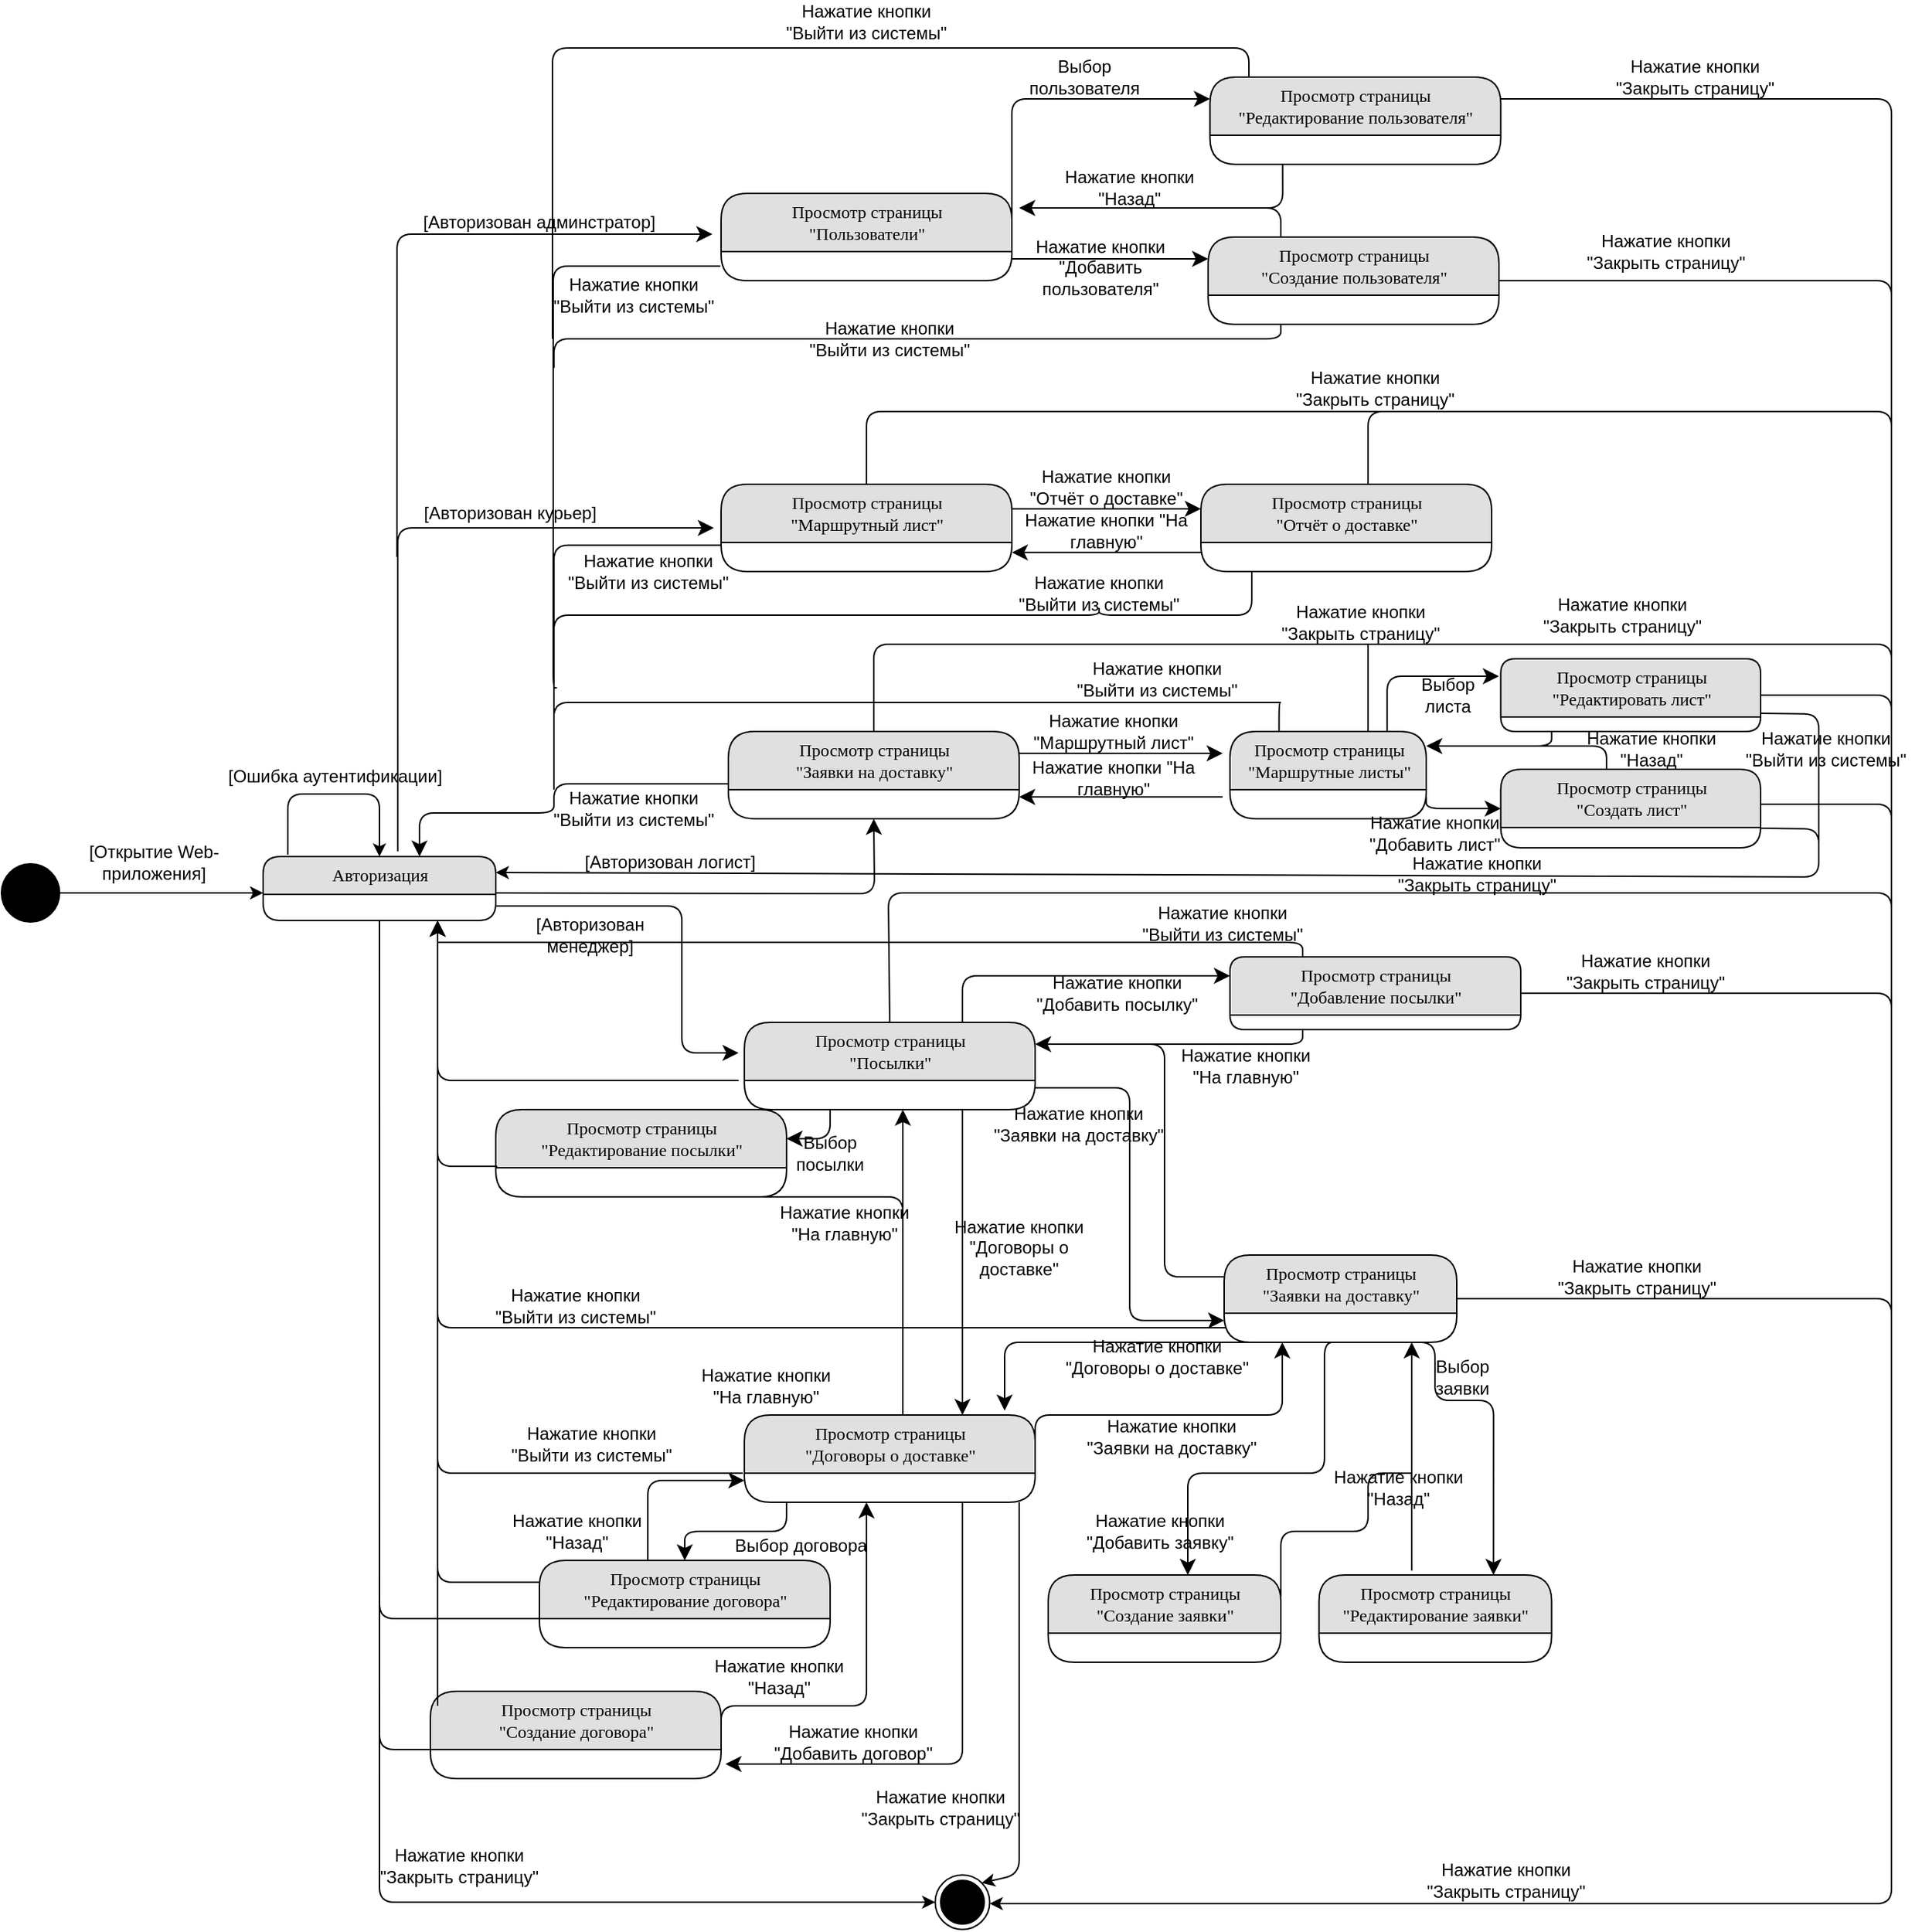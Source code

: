 <mxfile version="13.7.3" type="device" pages="2"><diagram name="Page-1" id="b520641d-4fe3-3701-9064-5fc419738815"><mxGraphModel dx="1806" dy="1258" grid="1" gridSize="10" guides="1" tooltips="1" connect="1" arrows="1" fold="1" page="1" pageScale="1" pageWidth="1100" pageHeight="850" background="#ffffff" math="0" shadow="0"><root><mxCell id="0"/><mxCell id="1" parent="0"/><mxCell id="21ea969265ad0168-35" style="edgeStyle=orthogonalEdgeStyle;html=1;labelBackgroundColor=none;startFill=0;startSize=8;endFill=1;endSize=8;fontFamily=Verdana;fontSize=12;entryX=-0.015;entryY=0.028;entryDx=0;entryDy=0;entryPerimeter=0;" parent="1" source="21ea969265ad0168-14" edge="1"><mxGeometry relative="1" as="geometry"><Array as="points"><mxPoint x="448" y="340"/><mxPoint x="448" y="441"/></Array><mxPoint x="487" y="441.008" as="targetPoint"/></mxGeometry></mxCell><mxCell id="21ea969265ad0168-42" style="edgeStyle=orthogonalEdgeStyle;html=1;exitX=1;exitY=0.5;labelBackgroundColor=none;startFill=0;startSize=8;endFill=1;endSize=8;fontFamily=Verdana;fontSize=12;" parent="1" edge="1"><mxGeometry relative="1" as="geometry"><Array as="points"/><mxPoint x="320" y="331" as="sourcePoint"/><mxPoint x="580" y="280" as="targetPoint"/></mxGeometry></mxCell><mxCell id="Hm5tjsVuNGP-pdN4OJFr-2" style="edgeStyle=orthogonalEdgeStyle;rounded=0;orthogonalLoop=1;jettySize=auto;html=1;entryX=0;entryY=0.5;entryDx=0;entryDy=0;" parent="1" source="Hm5tjsVuNGP-pdN4OJFr-1" edge="1"><mxGeometry relative="1" as="geometry"><mxPoint x="160" y="331" as="targetPoint"/></mxGeometry></mxCell><mxCell id="Hm5tjsVuNGP-pdN4OJFr-1" value="" style="ellipse;whiteSpace=wrap;html=1;aspect=fixed;fillColor=#000000;" parent="1" vertex="1"><mxGeometry x="-20" y="311" width="40" height="40" as="geometry"/></mxCell><mxCell id="Hm5tjsVuNGP-pdN4OJFr-3" value="[Открытие Web-приложения]" style="text;html=1;strokeColor=none;fillColor=none;align=center;verticalAlign=middle;whiteSpace=wrap;rounded=0;" parent="1" vertex="1"><mxGeometry x="20" y="300" width="130" height="20" as="geometry"/></mxCell><mxCell id="Hm5tjsVuNGP-pdN4OJFr-5" value="" style="endArrow=classic;html=1;exitX=0.106;exitY=-0.027;exitDx=0;exitDy=0;exitPerimeter=0;entryX=0.5;entryY=0;entryDx=0;entryDy=0;" parent="1" source="21ea969265ad0168-14" target="21ea969265ad0168-14" edge="1"><mxGeometry width="50" height="50" relative="1" as="geometry"><mxPoint x="250" y="420" as="sourcePoint"/><mxPoint x="280" y="305" as="targetPoint"/><Array as="points"><mxPoint x="177" y="263"/><mxPoint x="240" y="263"/></Array></mxGeometry></mxCell><mxCell id="21ea969265ad0168-9" value="[Ошибка аутентификации]" style="text;html=1;strokeColor=none;fillColor=none;spacingLeft=4;spacingRight=4;whiteSpace=wrap;overflow=hidden;rotatable=0;points=[[0,0.5],[1,0.5]];portConstraint=eastwest;" parent="1" vertex="1"><mxGeometry x="130" y="237" width="160" height="26" as="geometry"/></mxCell><mxCell id="Hm5tjsVuNGP-pdN4OJFr-6" value="" style="ellipse;whiteSpace=wrap;html=1;aspect=fixed;fillColor=#000000;" parent="1" vertex="1"><mxGeometry x="626" y="1010" width="30" height="30" as="geometry"/></mxCell><mxCell id="Hm5tjsVuNGP-pdN4OJFr-7" value="" style="endArrow=classic;html=1;exitX=0.5;exitY=1;exitDx=0;exitDy=0;entryX=0;entryY=0.5;entryDx=0;entryDy=0;" parent="1" source="21ea969265ad0168-14" target="Hm5tjsVuNGP-pdN4OJFr-10" edge="1"><mxGeometry width="50" height="50" relative="1" as="geometry"><mxPoint x="240.0" y="643.03" as="sourcePoint"/><mxPoint x="600" y="745" as="targetPoint"/><Array as="points"><mxPoint x="240.04" y="590"/><mxPoint x="240" y="1025"/></Array></mxGeometry></mxCell><mxCell id="Hm5tjsVuNGP-pdN4OJFr-8" value="Нажатие кнопки &quot;Закрыть страницу&quot;" style="text;html=1;strokeColor=none;fillColor=none;align=center;verticalAlign=middle;whiteSpace=wrap;rounded=0;" parent="1" vertex="1"><mxGeometry x="230" y="990" width="130" height="20" as="geometry"/></mxCell><mxCell id="Hm5tjsVuNGP-pdN4OJFr-10" value="" style="ellipse;whiteSpace=wrap;html=1;aspect=fixed;fillColor=none;" parent="1" vertex="1"><mxGeometry x="622.25" y="1006.25" width="37.5" height="37.5" as="geometry"/></mxCell><mxCell id="Hm5tjsVuNGP-pdN4OJFr-11" value="[Авторизован менеджер]" style="text;html=1;strokeColor=none;fillColor=none;align=center;verticalAlign=middle;whiteSpace=wrap;rounded=0;" parent="1" vertex="1"><mxGeometry x="320" y="350" width="130" height="20" as="geometry"/></mxCell><mxCell id="21ea969265ad0168-14" value="Авторизация" style="swimlane;html=1;fontStyle=0;childLayout=stackLayout;horizontal=1;startSize=26;fillColor=#e0e0e0;horizontalStack=0;resizeParent=1;resizeLast=0;collapsible=1;marginBottom=0;swimlaneFillColor=#ffffff;align=center;rounded=1;shadow=0;comic=0;labelBackgroundColor=none;strokeWidth=1;fontFamily=Verdana;fontSize=12" parent="1" vertex="1"><mxGeometry x="160" y="306" width="160" height="44" as="geometry"/></mxCell><mxCell id="Hm5tjsVuNGP-pdN4OJFr-13" style="edgeStyle=orthogonalEdgeStyle;html=1;labelBackgroundColor=none;startFill=0;startSize=8;endFill=1;endSize=8;fontFamily=Verdana;fontSize=12;entryX=0.75;entryY=1;entryDx=0;entryDy=0;" parent="1" target="21ea969265ad0168-14" edge="1"><mxGeometry relative="1" as="geometry"><Array as="points"><mxPoint x="280" y="460"/></Array><mxPoint x="487" y="460" as="sourcePoint"/><mxPoint x="487" y="611.008" as="targetPoint"/></mxGeometry></mxCell><mxCell id="Hm5tjsVuNGP-pdN4OJFr-14" value="Нажатие кнопки &quot;Выйти из системы&quot;" style="text;html=1;strokeColor=none;fillColor=none;align=center;verticalAlign=middle;whiteSpace=wrap;rounded=0;" parent="1" vertex="1"><mxGeometry x="310" y="605" width="130" height="20" as="geometry"/></mxCell><mxCell id="Hm5tjsVuNGP-pdN4OJFr-18" style="edgeStyle=orthogonalEdgeStyle;html=1;exitX=0.75;exitY=1;labelBackgroundColor=none;startFill=0;startSize=8;endFill=1;endSize=8;fontFamily=Verdana;fontSize=12;exitDx=0;exitDy=0;entryX=0.75;entryY=0;entryDx=0;entryDy=0;" parent="1" source="21ea969265ad0168-26" target="Hm5tjsVuNGP-pdN4OJFr-15" edge="1"><mxGeometry relative="1" as="geometry"><Array as="points"/><mxPoint x="640" y="530" as="sourcePoint"/><mxPoint x="640" y="580" as="targetPoint"/></mxGeometry></mxCell><mxCell id="Hm5tjsVuNGP-pdN4OJFr-19" value="Нажатие кнопки &quot;Договоры о доставке&quot;" style="text;html=1;strokeColor=none;fillColor=none;align=center;verticalAlign=middle;whiteSpace=wrap;rounded=0;" parent="1" vertex="1"><mxGeometry x="710" y="640" width="130" height="20" as="geometry"/></mxCell><mxCell id="Hm5tjsVuNGP-pdN4OJFr-20" style="edgeStyle=orthogonalEdgeStyle;html=1;labelBackgroundColor=none;startFill=0;startSize=8;endFill=1;endSize=8;fontFamily=Verdana;fontSize=12;entryX=0.75;entryY=1;entryDx=0;entryDy=0;" parent="1" target="21ea969265ad0168-14" edge="1"><mxGeometry relative="1" as="geometry"><Array as="points"><mxPoint x="490" y="730"/><mxPoint x="280" y="730"/></Array><mxPoint x="490" y="730" as="sourcePoint"/><mxPoint x="283" y="460" as="targetPoint"/></mxGeometry></mxCell><mxCell id="Hm5tjsVuNGP-pdN4OJFr-21" value="Нажатие кнопки &quot;Выйти из системы&quot;" style="text;html=1;strokeColor=none;fillColor=none;align=center;verticalAlign=middle;whiteSpace=wrap;rounded=0;" parent="1" vertex="1"><mxGeometry x="321" y="700" width="130" height="20" as="geometry"/></mxCell><mxCell id="Hm5tjsVuNGP-pdN4OJFr-23" style="edgeStyle=orthogonalEdgeStyle;html=1;labelBackgroundColor=none;startFill=0;startSize=8;endFill=1;endSize=8;fontFamily=Verdana;fontSize=12;" parent="1" edge="1"><mxGeometry relative="1" as="geometry"><Array as="points"/><mxPoint x="600" y="690" as="sourcePoint"/><mxPoint x="600" y="480" as="targetPoint"/></mxGeometry></mxCell><mxCell id="Hm5tjsVuNGP-pdN4OJFr-24" value="Нажатие кнопки &quot;На главную&quot;" style="text;html=1;strokeColor=none;fillColor=none;align=center;verticalAlign=middle;whiteSpace=wrap;rounded=0;" parent="1" vertex="1"><mxGeometry x="451" y="660" width="110" height="20" as="geometry"/></mxCell><mxCell id="Hm5tjsVuNGP-pdN4OJFr-26" style="edgeStyle=orthogonalEdgeStyle;html=1;exitX=1;exitY=0.25;labelBackgroundColor=none;startFill=1;startSize=8;endFill=0;endSize=8;fontFamily=Verdana;fontSize=12;exitDx=0;exitDy=0;entryX=0;entryY=0.25;entryDx=0;entryDy=0;endArrow=none;startArrow=classic;" parent="1" source="21ea969265ad0168-26" target="Hm5tjsVuNGP-pdN4OJFr-25" edge="1"><mxGeometry relative="1" as="geometry"><Array as="points"><mxPoint x="780" y="435"/><mxPoint x="780" y="595"/></Array><mxPoint x="636" y="650" as="sourcePoint"/><mxPoint x="636" y="700" as="targetPoint"/></mxGeometry></mxCell><mxCell id="Hm5tjsVuNGP-pdN4OJFr-27" value="Нажатие кнопки &quot;Заявки на доставку&quot;" style="text;html=1;strokeColor=none;fillColor=none;align=center;verticalAlign=middle;whiteSpace=wrap;rounded=0;" parent="1" vertex="1"><mxGeometry x="656" y="480" width="130" height="20" as="geometry"/></mxCell><mxCell id="Hm5tjsVuNGP-pdN4OJFr-28" style="edgeStyle=orthogonalEdgeStyle;html=1;labelBackgroundColor=none;startFill=1;startSize=8;endFill=0;endSize=8;fontFamily=Verdana;fontSize=12;entryX=1;entryY=0.75;entryDx=0;entryDy=0;exitX=0;exitY=0.75;exitDx=0;exitDy=0;endArrow=none;startArrow=classic;" parent="1" source="Hm5tjsVuNGP-pdN4OJFr-25" target="21ea969265ad0168-26" edge="1"><mxGeometry relative="1" as="geometry"><Array as="points"/><mxPoint x="571" y="697" as="sourcePoint"/><mxPoint x="571" y="650" as="targetPoint"/></mxGeometry></mxCell><mxCell id="Hm5tjsVuNGP-pdN4OJFr-30" value="Нажатие кнопки &quot;На главную&quot;" style="text;html=1;strokeColor=none;fillColor=none;align=center;verticalAlign=middle;whiteSpace=wrap;rounded=0;" parent="1" vertex="1"><mxGeometry x="786" y="440" width="100.25" height="20" as="geometry"/></mxCell><mxCell id="Hm5tjsVuNGP-pdN4OJFr-31" value="" style="endArrow=classic;html=1;entryX=1;entryY=0;entryDx=0;entryDy=0;" parent="1" target="Hm5tjsVuNGP-pdN4OJFr-10" edge="1"><mxGeometry width="50" height="50" relative="1" as="geometry"><mxPoint x="680" y="750" as="sourcePoint"/><mxPoint x="982.25" y="1145" as="targetPoint"/><Array as="points"><mxPoint x="680" y="790"/><mxPoint x="680" y="1006"/></Array></mxGeometry></mxCell><mxCell id="Hm5tjsVuNGP-pdN4OJFr-32" value="Нажатие кнопки &quot;Закрыть страницу&quot;" style="text;html=1;strokeColor=none;fillColor=none;align=center;verticalAlign=middle;whiteSpace=wrap;rounded=0;" parent="1" vertex="1"><mxGeometry x="561" y="950" width="130" height="20" as="geometry"/></mxCell><mxCell id="Hm5tjsVuNGP-pdN4OJFr-33" value="" style="endArrow=classic;html=1;exitX=0.5;exitY=0;exitDx=0;exitDy=0;entryX=1;entryY=0.5;entryDx=0;entryDy=0;" parent="1" edge="1"><mxGeometry width="50" height="50" relative="1" as="geometry"><mxPoint x="591" y="421" as="sourcePoint"/><mxPoint x="659.75" y="1026" as="targetPoint"/><Array as="points"><mxPoint x="590" y="331"/><mxPoint x="1280" y="331"/><mxPoint x="1280" y="1026"/></Array></mxGeometry></mxCell><mxCell id="Hm5tjsVuNGP-pdN4OJFr-34" style="edgeStyle=orthogonalEdgeStyle;html=1;exitX=1;exitY=0.5;labelBackgroundColor=none;startFill=0;startSize=8;endFill=0;endSize=8;fontFamily=Verdana;fontSize=12;exitDx=0;exitDy=0;endArrow=none;" parent="1" source="Hm5tjsVuNGP-pdN4OJFr-25" edge="1"><mxGeometry relative="1" as="geometry"><Array as="points"><mxPoint x="1280" y="610"/></Array><mxPoint x="801" y="710" as="sourcePoint"/><mxPoint x="1280" y="630" as="targetPoint"/></mxGeometry></mxCell><mxCell id="Hm5tjsVuNGP-pdN4OJFr-38" style="edgeStyle=orthogonalEdgeStyle;html=1;exitX=1;exitY=0.5;labelBackgroundColor=none;startFill=0;startSize=8;endFill=1;endSize=8;fontFamily=Verdana;fontSize=12;" parent="1" edge="1"><mxGeometry relative="1" as="geometry"><Array as="points"><mxPoint x="691" y="690"/><mxPoint x="861" y="690"/></Array><mxPoint x="691" y="730" as="sourcePoint"/><mxPoint x="861" y="640" as="targetPoint"/></mxGeometry></mxCell><mxCell id="Hm5tjsVuNGP-pdN4OJFr-39" value="Нажатие кнопки &quot;Заявки на доставку&quot;" style="text;html=1;strokeColor=none;fillColor=none;align=center;verticalAlign=middle;whiteSpace=wrap;rounded=0;" parent="1" vertex="1"><mxGeometry x="720" y="695" width="130" height="20" as="geometry"/></mxCell><mxCell id="Hm5tjsVuNGP-pdN4OJFr-41" style="edgeStyle=orthogonalEdgeStyle;html=1;labelBackgroundColor=none;startFill=0;startSize=8;endFill=1;endSize=8;fontFamily=Verdana;fontSize=12;exitX=0.25;exitY=1;exitDx=0;exitDy=0;" parent="1" source="Hm5tjsVuNGP-pdN4OJFr-25" edge="1"><mxGeometry relative="1" as="geometry"><Array as="points"><mxPoint x="670" y="640"/><mxPoint x="670" y="687"/></Array><mxPoint x="831" y="635" as="sourcePoint"/><mxPoint x="670" y="687" as="targetPoint"/></mxGeometry></mxCell><mxCell id="Hm5tjsVuNGP-pdN4OJFr-43" value="Просмотр страницы&lt;br&gt;&quot;Заявки на доставку&quot;" style="swimlane;html=1;fontStyle=0;childLayout=stackLayout;horizontal=1;startSize=40;fillColor=#e0e0e0;horizontalStack=0;resizeParent=1;resizeLast=0;collapsible=1;marginBottom=0;swimlaneFillColor=#ffffff;align=center;rounded=1;shadow=0;comic=0;labelBackgroundColor=none;strokeWidth=1;fontFamily=Verdana;fontSize=12" parent="1" vertex="1"><mxGeometry x="480" y="220" width="200" height="60" as="geometry"/></mxCell><mxCell id="Hm5tjsVuNGP-pdN4OJFr-44" value="[Авторизован логист]" style="text;html=1;strokeColor=none;fillColor=none;align=center;verticalAlign=middle;whiteSpace=wrap;rounded=0;" parent="1" vertex="1"><mxGeometry x="330" y="300" width="220" height="20" as="geometry"/></mxCell><mxCell id="Hm5tjsVuNGP-pdN4OJFr-45" style="edgeStyle=orthogonalEdgeStyle;html=1;labelBackgroundColor=none;startFill=0;startSize=8;endFill=1;endSize=8;fontFamily=Verdana;fontSize=12;entryX=0.75;entryY=1;entryDx=0;entryDy=0;exitX=0.75;exitY=1;exitDx=0;exitDy=0;" parent="1" source="Hm5tjsVuNGP-pdN4OJFr-25" target="21ea969265ad0168-14" edge="1"><mxGeometry relative="1" as="geometry"><Array as="points"><mxPoint x="940" y="630"/><mxPoint x="280" y="630"/></Array><mxPoint x="490.0" y="630" as="sourcePoint"/><mxPoint x="280" y="410" as="targetPoint"/></mxGeometry></mxCell><mxCell id="Hm5tjsVuNGP-pdN4OJFr-47" style="edgeStyle=orthogonalEdgeStyle;html=1;labelBackgroundColor=none;startFill=0;startSize=8;endFill=1;endSize=8;fontFamily=Verdana;fontSize=12;exitX=0;exitY=0.6;exitDx=0;exitDy=0;exitPerimeter=0;" parent="1" source="Hm5tjsVuNGP-pdN4OJFr-43" edge="1"><mxGeometry relative="1" as="geometry"><Array as="points"><mxPoint x="360" y="256"/><mxPoint x="360" y="276"/><mxPoint x="268" y="276"/></Array><mxPoint x="470" y="256" as="sourcePoint"/><mxPoint x="267.53" y="306" as="targetPoint"/></mxGeometry></mxCell><mxCell id="Hm5tjsVuNGP-pdN4OJFr-48" value="Нажатие кнопки &quot;Выйти из системы&quot;" style="text;html=1;strokeColor=none;fillColor=none;align=center;verticalAlign=middle;whiteSpace=wrap;rounded=0;" parent="1" vertex="1"><mxGeometry x="350" y="263" width="130" height="20" as="geometry"/></mxCell><mxCell id="Hm5tjsVuNGP-pdN4OJFr-50" style="edgeStyle=orthogonalEdgeStyle;html=1;exitX=1;exitY=0.25;labelBackgroundColor=none;startFill=0;startSize=8;endFill=1;endSize=8;fontFamily=Verdana;fontSize=12;exitDx=0;exitDy=0;" parent="1" edge="1"><mxGeometry relative="1" as="geometry"><Array as="points"/><mxPoint x="680.0" y="235" as="sourcePoint"/><mxPoint x="820" y="235" as="targetPoint"/></mxGeometry></mxCell><mxCell id="Hm5tjsVuNGP-pdN4OJFr-51" value="Нажатие кнопки &quot;Маршрутный лист&quot;" style="text;html=1;strokeColor=none;fillColor=none;align=center;verticalAlign=middle;whiteSpace=wrap;rounded=0;" parent="1" vertex="1"><mxGeometry x="680" y="210" width="130" height="20" as="geometry"/></mxCell><mxCell id="Hm5tjsVuNGP-pdN4OJFr-52" style="edgeStyle=orthogonalEdgeStyle;html=1;labelBackgroundColor=none;startFill=0;startSize=8;endFill=1;endSize=8;fontFamily=Verdana;fontSize=12;entryX=1;entryY=0.75;entryDx=0;entryDy=0;" parent="1" edge="1"><mxGeometry relative="1" as="geometry"><Array as="points"/><mxPoint x="820" y="265" as="sourcePoint"/><mxPoint x="680.0" y="265" as="targetPoint"/></mxGeometry></mxCell><mxCell id="Hm5tjsVuNGP-pdN4OJFr-53" value="Нажатие кнопки &quot;На главную&quot;" style="text;html=1;strokeColor=none;fillColor=none;align=center;verticalAlign=middle;whiteSpace=wrap;rounded=0;" parent="1" vertex="1"><mxGeometry x="680" y="242" width="130" height="20" as="geometry"/></mxCell><mxCell id="Hm5tjsVuNGP-pdN4OJFr-54" style="edgeStyle=orthogonalEdgeStyle;html=1;labelBackgroundColor=none;startFill=0;startSize=8;endFill=0;endSize=8;fontFamily=Verdana;fontSize=12;exitX=0.25;exitY=0;exitDx=0;exitDy=0;endArrow=none;" parent="1" source="Hm5tjsVuNGP-pdN4OJFr-49" edge="1"><mxGeometry relative="1" as="geometry"><Array as="points"><mxPoint x="860" y="200"/><mxPoint x="360" y="200"/><mxPoint x="360" y="260"/></Array><mxPoint x="611.24" y="180" as="sourcePoint"/><mxPoint x="360" y="260" as="targetPoint"/></mxGeometry></mxCell><mxCell id="Hm5tjsVuNGP-pdN4OJFr-55" value="Нажатие кнопки &quot;Выйти из системы&quot;" style="text;html=1;strokeColor=none;fillColor=none;align=center;verticalAlign=middle;whiteSpace=wrap;rounded=0;" parent="1" vertex="1"><mxGeometry x="710" y="174" width="130" height="20" as="geometry"/></mxCell><mxCell id="Hm5tjsVuNGP-pdN4OJFr-56" value="" style="endArrow=none;html=1;exitX=0.5;exitY=0;exitDx=0;exitDy=0;exitPerimeter=0;endFill=0;" parent="1" source="Hm5tjsVuNGP-pdN4OJFr-43" edge="1"><mxGeometry width="50" height="50" relative="1" as="geometry"><mxPoint x="580" y="215" as="sourcePoint"/><mxPoint x="1280" y="400" as="targetPoint"/><Array as="points"><mxPoint x="580" y="160"/><mxPoint x="1280" y="160"/><mxPoint x="1280" y="508"/></Array></mxGeometry></mxCell><mxCell id="Hm5tjsVuNGP-pdN4OJFr-57" value="" style="endArrow=none;html=1;" parent="1" edge="1"><mxGeometry width="50" height="50" relative="1" as="geometry"><mxPoint x="920" y="221" as="sourcePoint"/><mxPoint x="920" y="160" as="targetPoint"/></mxGeometry></mxCell><mxCell id="Hm5tjsVuNGP-pdN4OJFr-58" value="Нажатие кнопки &quot;Закрыть страницу&quot;" style="text;html=1;strokeColor=none;fillColor=none;align=center;verticalAlign=middle;whiteSpace=wrap;rounded=0;" parent="1" vertex="1"><mxGeometry x="850" y="135" width="130" height="20" as="geometry"/></mxCell><mxCell id="Hm5tjsVuNGP-pdN4OJFr-59" style="edgeStyle=orthogonalEdgeStyle;html=1;exitX=0.579;exitY=-0.083;labelBackgroundColor=none;startFill=0;startSize=8;endFill=1;endSize=8;fontFamily=Verdana;fontSize=12;exitDx=0;exitDy=0;exitPerimeter=0;" parent="1" source="21ea969265ad0168-14" edge="1"><mxGeometry relative="1" as="geometry"><Array as="points"><mxPoint x="253" y="80"/></Array><mxPoint x="230" y="121" as="sourcePoint"/><mxPoint x="470" y="80" as="targetPoint"/></mxGeometry></mxCell><mxCell id="Hm5tjsVuNGP-pdN4OJFr-60" value="Просмотр страницы&lt;br&gt;&quot;Маршрутный лист&quot;" style="swimlane;html=1;fontStyle=0;childLayout=stackLayout;horizontal=1;startSize=40;fillColor=#e0e0e0;horizontalStack=0;resizeParent=1;resizeLast=0;collapsible=1;marginBottom=0;swimlaneFillColor=#ffffff;align=center;rounded=1;shadow=0;comic=0;labelBackgroundColor=none;strokeWidth=1;fontFamily=Verdana;fontSize=12" parent="1" vertex="1"><mxGeometry x="475" y="50" width="200" height="60" as="geometry"/></mxCell><mxCell id="Hm5tjsVuNGP-pdN4OJFr-61" value="[Авторизован курьер]" style="text;html=1;strokeColor=none;fillColor=none;align=center;verticalAlign=middle;whiteSpace=wrap;rounded=0;" parent="1" vertex="1"><mxGeometry x="220" y="60" width="220" height="20" as="geometry"/></mxCell><mxCell id="Hm5tjsVuNGP-pdN4OJFr-63" style="edgeStyle=orthogonalEdgeStyle;html=1;exitX=1;exitY=0.25;labelBackgroundColor=none;startFill=0;startSize=8;endFill=1;endSize=8;fontFamily=Verdana;fontSize=12;exitDx=0;exitDy=0;entryX=0;entryY=0.25;entryDx=0;entryDy=0;" parent="1" edge="1"><mxGeometry relative="1" as="geometry"><Array as="points"/><mxPoint x="675.0" y="66.91" as="sourcePoint"/><mxPoint x="805.0" y="66.91" as="targetPoint"/></mxGeometry></mxCell><mxCell id="Hm5tjsVuNGP-pdN4OJFr-64" value="Нажатие кнопки &quot;Отчёт о доставке&quot;" style="text;html=1;strokeColor=none;fillColor=none;align=center;verticalAlign=middle;whiteSpace=wrap;rounded=0;" parent="1" vertex="1"><mxGeometry x="675" y="41.91" width="130" height="20" as="geometry"/></mxCell><mxCell id="Hm5tjsVuNGP-pdN4OJFr-65" style="edgeStyle=orthogonalEdgeStyle;html=1;labelBackgroundColor=none;startFill=0;startSize=8;endFill=1;endSize=8;fontFamily=Verdana;fontSize=12;entryX=1;entryY=0.75;entryDx=0;entryDy=0;exitX=0;exitY=0.75;exitDx=0;exitDy=0;" parent="1" edge="1"><mxGeometry relative="1" as="geometry"><Array as="points"/><mxPoint x="805.0" y="96.91" as="sourcePoint"/><mxPoint x="675.0" y="96.91" as="targetPoint"/></mxGeometry></mxCell><mxCell id="Hm5tjsVuNGP-pdN4OJFr-66" value="Нажатие кнопки &quot;На главную&quot;" style="text;html=1;strokeColor=none;fillColor=none;align=center;verticalAlign=middle;whiteSpace=wrap;rounded=0;" parent="1" vertex="1"><mxGeometry x="675" y="71.91" width="130" height="20" as="geometry"/></mxCell><mxCell id="Hm5tjsVuNGP-pdN4OJFr-62" value="Просмотр страницы&lt;br&gt;&quot;Отчёт о доставке&quot;" style="swimlane;html=1;fontStyle=0;childLayout=stackLayout;horizontal=1;startSize=40;fillColor=#e0e0e0;horizontalStack=0;resizeParent=1;resizeLast=0;collapsible=1;marginBottom=0;swimlaneFillColor=#ffffff;align=center;rounded=1;shadow=0;comic=0;labelBackgroundColor=none;strokeWidth=1;fontFamily=Verdana;fontSize=12" parent="1" vertex="1"><mxGeometry x="805" y="50" width="200" height="60" as="geometry"/></mxCell><mxCell id="Hm5tjsVuNGP-pdN4OJFr-67" style="edgeStyle=orthogonalEdgeStyle;html=1;labelBackgroundColor=none;startFill=0;startSize=8;endFill=0;endSize=8;fontFamily=Verdana;fontSize=12;exitX=0;exitY=0.6;exitDx=0;exitDy=0;exitPerimeter=0;endArrow=none;" parent="1" edge="1"><mxGeometry relative="1" as="geometry"><Array as="points"><mxPoint x="360" y="92"/></Array><mxPoint x="475.0" y="91.91" as="sourcePoint"/><mxPoint x="360" y="230" as="targetPoint"/></mxGeometry></mxCell><mxCell id="Hm5tjsVuNGP-pdN4OJFr-68" value="Нажатие кнопки &quot;Выйти из системы&quot;" style="text;html=1;strokeColor=none;fillColor=none;align=center;verticalAlign=middle;whiteSpace=wrap;rounded=0;" parent="1" vertex="1"><mxGeometry x="360" y="100" width="130" height="20" as="geometry"/></mxCell><mxCell id="Hm5tjsVuNGP-pdN4OJFr-69" style="edgeStyle=orthogonalEdgeStyle;html=1;labelBackgroundColor=none;startFill=0;startSize=8;endFill=0;endSize=8;fontFamily=Verdana;fontSize=12;endArrow=none;" parent="1" source="Hm5tjsVuNGP-pdN4OJFr-70" edge="1"><mxGeometry relative="1" as="geometry"><Array as="points"><mxPoint x="360" y="140"/></Array><mxPoint x="840" y="110" as="sourcePoint"/><mxPoint x="360" y="240" as="targetPoint"/></mxGeometry></mxCell><mxCell id="Hm5tjsVuNGP-pdN4OJFr-70" value="Нажатие кнопки &quot;Выйти из системы&quot;" style="text;html=1;strokeColor=none;fillColor=none;align=center;verticalAlign=middle;whiteSpace=wrap;rounded=0;" parent="1" vertex="1"><mxGeometry x="670" y="115" width="130" height="20" as="geometry"/></mxCell><mxCell id="Hm5tjsVuNGP-pdN4OJFr-71" style="edgeStyle=orthogonalEdgeStyle;html=1;labelBackgroundColor=none;startFill=0;startSize=8;endFill=0;endSize=8;fontFamily=Verdana;fontSize=12;endArrow=none;" parent="1" target="Hm5tjsVuNGP-pdN4OJFr-70" edge="1"><mxGeometry relative="1" as="geometry"><Array as="points"><mxPoint x="840" y="140"/></Array><mxPoint x="840.0" y="110" as="sourcePoint"/><mxPoint x="360" y="240" as="targetPoint"/></mxGeometry></mxCell><mxCell id="Hm5tjsVuNGP-pdN4OJFr-72" value="" style="endArrow=none;html=1;exitX=0.5;exitY=0;exitDx=0;exitDy=0;endFill=0;" parent="1" source="Hm5tjsVuNGP-pdN4OJFr-60" edge="1"><mxGeometry width="50" height="50" relative="1" as="geometry"><mxPoint x="580.0" y="32" as="sourcePoint"/><mxPoint x="1280" y="270" as="targetPoint"/><Array as="points"><mxPoint x="575"/><mxPoint x="1280"/><mxPoint x="1280" y="320"/></Array></mxGeometry></mxCell><mxCell id="Hm5tjsVuNGP-pdN4OJFr-73" value="" style="endArrow=none;html=1;" parent="1" edge="1"><mxGeometry width="50" height="50" relative="1" as="geometry"><mxPoint x="920.0" y="50" as="sourcePoint"/><mxPoint x="950" as="targetPoint"/><Array as="points"><mxPoint x="920"/></Array></mxGeometry></mxCell><mxCell id="Hm5tjsVuNGP-pdN4OJFr-75" value="Нажатие кнопки &quot;Закрыть страницу&quot;" style="text;html=1;strokeColor=none;fillColor=none;align=center;verticalAlign=middle;whiteSpace=wrap;rounded=0;" parent="1" vertex="1"><mxGeometry x="860" y="-26" width="130" height="20" as="geometry"/></mxCell><mxCell id="Hm5tjsVuNGP-pdN4OJFr-76" value="Просмотр страницы&lt;br&gt;&quot;Пользователи&quot;" style="swimlane;html=1;fontStyle=0;childLayout=stackLayout;horizontal=1;startSize=40;fillColor=#e0e0e0;horizontalStack=0;resizeParent=1;resizeLast=0;collapsible=1;marginBottom=0;swimlaneFillColor=#ffffff;align=center;rounded=1;shadow=0;comic=0;labelBackgroundColor=none;strokeWidth=1;fontFamily=Verdana;fontSize=12" parent="1" vertex="1"><mxGeometry x="475" y="-150" width="200" height="60" as="geometry"/></mxCell><mxCell id="Hm5tjsVuNGP-pdN4OJFr-78" style="edgeStyle=orthogonalEdgeStyle;html=1;exitX=0.579;exitY=-0.083;labelBackgroundColor=none;startFill=0;startSize=8;endFill=1;endSize=8;fontFamily=Verdana;fontSize=12;exitDx=0;exitDy=0;exitPerimeter=0;" parent="1" edge="1"><mxGeometry relative="1" as="geometry"><Array as="points"><mxPoint x="252.41" y="-122.35"/></Array><mxPoint x="252.05" y="99.998" as="sourcePoint"/><mxPoint x="469" y="-122" as="targetPoint"/></mxGeometry></mxCell><mxCell id="Hm5tjsVuNGP-pdN4OJFr-79" value="[Авторизован админстратор]" style="text;html=1;strokeColor=none;fillColor=none;align=center;verticalAlign=middle;whiteSpace=wrap;rounded=0;" parent="1" vertex="1"><mxGeometry x="240" y="-140" width="220" height="20" as="geometry"/></mxCell><mxCell id="Hm5tjsVuNGP-pdN4OJFr-80" style="edgeStyle=orthogonalEdgeStyle;html=1;labelBackgroundColor=none;startFill=0;startSize=8;endFill=0;endSize=8;fontFamily=Verdana;fontSize=12;exitX=0;exitY=0.6;exitDx=0;exitDy=0;exitPerimeter=0;endArrow=none;" parent="1" edge="1"><mxGeometry relative="1" as="geometry"><Array as="points"><mxPoint x="359.49" y="-99.88"/></Array><mxPoint x="474.49" y="-99.97" as="sourcePoint"/><mxPoint x="361.99" y="190" as="targetPoint"/></mxGeometry></mxCell><mxCell id="Hm5tjsVuNGP-pdN4OJFr-81" value="Нажатие кнопки &quot;Выйти из системы&quot;" style="text;html=1;strokeColor=none;fillColor=none;align=center;verticalAlign=middle;whiteSpace=wrap;rounded=0;" parent="1" vertex="1"><mxGeometry x="350" y="-90" width="130" height="20" as="geometry"/></mxCell><mxCell id="Hm5tjsVuNGP-pdN4OJFr-83" style="edgeStyle=orthogonalEdgeStyle;html=1;exitX=1;exitY=0.25;labelBackgroundColor=none;startFill=0;startSize=8;endFill=1;endSize=8;fontFamily=Verdana;fontSize=12;exitDx=0;exitDy=0;entryX=0;entryY=0.25;entryDx=0;entryDy=0;" parent="1" target="Hm5tjsVuNGP-pdN4OJFr-82" edge="1"><mxGeometry relative="1" as="geometry"><Array as="points"><mxPoint x="675" y="-215"/></Array><mxPoint x="675.0" y="-133.09" as="sourcePoint"/><mxPoint x="805.0" y="-133.09" as="targetPoint"/></mxGeometry></mxCell><mxCell id="Hm5tjsVuNGP-pdN4OJFr-85" style="edgeStyle=orthogonalEdgeStyle;html=1;labelBackgroundColor=none;startFill=0;startSize=8;endFill=1;endSize=8;fontFamily=Verdana;fontSize=12;exitX=0.25;exitY=1;exitDx=0;exitDy=0;" parent="1" source="Hm5tjsVuNGP-pdN4OJFr-82" edge="1"><mxGeometry relative="1" as="geometry"><Array as="points"><mxPoint x="861" y="-140"/><mxPoint x="680" y="-140"/></Array><mxPoint x="830" y="-150" as="sourcePoint"/><mxPoint x="680" y="-140" as="targetPoint"/></mxGeometry></mxCell><mxCell id="Hm5tjsVuNGP-pdN4OJFr-86" value="Нажатие кнопки &lt;br&gt;&quot;Назад&quot;" style="text;html=1;strokeColor=none;fillColor=none;align=center;verticalAlign=middle;whiteSpace=wrap;rounded=0;" parent="1" vertex="1"><mxGeometry x="691" y="-164" width="130" height="20" as="geometry"/></mxCell><mxCell id="Hm5tjsVuNGP-pdN4OJFr-15" value="Просмотр страницы&lt;br&gt;&quot;Договоры о доставке&quot;" style="swimlane;html=1;fontStyle=0;childLayout=stackLayout;horizontal=1;startSize=40;fillColor=#e0e0e0;horizontalStack=0;resizeParent=1;resizeLast=0;collapsible=1;marginBottom=0;swimlaneFillColor=#ffffff;align=center;rounded=1;shadow=0;comic=0;labelBackgroundColor=none;strokeWidth=1;fontFamily=Verdana;fontSize=12" parent="1" vertex="1"><mxGeometry x="491" y="690" width="200" height="60" as="geometry"/></mxCell><mxCell id="Hm5tjsVuNGP-pdN4OJFr-25" value="Просмотр страницы&lt;br&gt;&quot;Заявки на доставку&quot;" style="swimlane;html=1;fontStyle=0;childLayout=stackLayout;horizontal=1;startSize=40;fillColor=#e0e0e0;horizontalStack=0;resizeParent=1;resizeLast=0;collapsible=1;marginBottom=0;swimlaneFillColor=#ffffff;align=center;rounded=1;shadow=0;comic=0;labelBackgroundColor=none;strokeWidth=1;fontFamily=Verdana;fontSize=12" parent="1" vertex="1"><mxGeometry x="821" y="580" width="160" height="60" as="geometry"/></mxCell><mxCell id="21ea969265ad0168-26" value="Просмотр страницы&lt;br&gt;&quot;Посылки&quot;" style="swimlane;html=1;fontStyle=0;childLayout=stackLayout;horizontal=1;startSize=40;fillColor=#e0e0e0;horizontalStack=0;resizeParent=1;resizeLast=0;collapsible=1;marginBottom=0;swimlaneFillColor=#ffffff;align=center;rounded=1;shadow=0;comic=0;labelBackgroundColor=none;strokeWidth=1;fontFamily=Verdana;fontSize=12" parent="1" vertex="1"><mxGeometry x="491" y="420" width="200" height="60" as="geometry"><mxRectangle x="490" y="420" width="170" height="40" as="alternateBounds"/></mxGeometry></mxCell><mxCell id="45xNaRyZplkuA-k98w9K-1" value="Просмотр страницы&lt;br&gt;&quot;Редактирование договора&quot;" style="swimlane;html=1;fontStyle=0;childLayout=stackLayout;horizontal=1;startSize=40;fillColor=#e0e0e0;horizontalStack=0;resizeParent=1;resizeLast=0;collapsible=1;marginBottom=0;swimlaneFillColor=#ffffff;align=center;rounded=1;shadow=0;comic=0;labelBackgroundColor=none;strokeWidth=1;fontFamily=Verdana;fontSize=12" parent="1" vertex="1"><mxGeometry x="350" y="790" width="200" height="60" as="geometry"/></mxCell><mxCell id="45xNaRyZplkuA-k98w9K-2" style="edgeStyle=orthogonalEdgeStyle;html=1;labelBackgroundColor=none;startFill=0;startSize=8;endFill=1;endSize=8;fontFamily=Verdana;fontSize=12;entryX=0;entryY=0.75;entryDx=0;entryDy=0;" parent="1" target="Hm5tjsVuNGP-pdN4OJFr-15" edge="1"><mxGeometry relative="1" as="geometry"><Array as="points"><mxPoint x="425" y="735"/></Array><mxPoint x="424.58" y="790" as="sourcePoint"/><mxPoint x="424.58" y="743" as="targetPoint"/></mxGeometry></mxCell><mxCell id="45xNaRyZplkuA-k98w9K-3" value="Нажатие кнопки &quot;Назад&quot;" style="text;html=1;strokeColor=none;fillColor=none;align=center;verticalAlign=middle;whiteSpace=wrap;rounded=0;" parent="1" vertex="1"><mxGeometry x="321" y="760" width="110" height="20" as="geometry"/></mxCell><mxCell id="45xNaRyZplkuA-k98w9K-4" style="edgeStyle=orthogonalEdgeStyle;html=1;labelBackgroundColor=none;startFill=0;startSize=8;endFill=1;endSize=8;fontFamily=Verdana;fontSize=12;" parent="1" target="45xNaRyZplkuA-k98w9K-1" edge="1"><mxGeometry relative="1" as="geometry"><Array as="points"><mxPoint x="520" y="750"/><mxPoint x="520" y="770"/><mxPoint x="450" y="770"/></Array><mxPoint x="520" y="750" as="sourcePoint"/><mxPoint x="571" y="650" as="targetPoint"/></mxGeometry></mxCell><mxCell id="45xNaRyZplkuA-k98w9K-6" value="Выбор договора" style="text;html=1;strokeColor=none;fillColor=none;align=center;verticalAlign=middle;whiteSpace=wrap;rounded=0;" parent="1" vertex="1"><mxGeometry x="475" y="770" width="110" height="20" as="geometry"/></mxCell><mxCell id="45xNaRyZplkuA-k98w9K-8" style="edgeStyle=orthogonalEdgeStyle;html=1;labelBackgroundColor=none;startFill=0;startSize=8;endFill=1;endSize=8;fontFamily=Verdana;fontSize=12;exitX=1;exitY=0.5;exitDx=0;exitDy=0;" parent="1" source="45xNaRyZplkuA-k98w9K-7" edge="1"><mxGeometry relative="1" as="geometry"><Array as="points"><mxPoint x="475" y="890"/><mxPoint x="575" y="890"/></Array><mxPoint x="574.58" y="915" as="sourcePoint"/><mxPoint x="575" y="750" as="targetPoint"/></mxGeometry></mxCell><mxCell id="45xNaRyZplkuA-k98w9K-9" value="Нажатие кнопки &quot;Назад&quot;" style="text;html=1;strokeColor=none;fillColor=none;align=center;verticalAlign=middle;whiteSpace=wrap;rounded=0;" parent="1" vertex="1"><mxGeometry x="460" y="860" width="110" height="20" as="geometry"/></mxCell><mxCell id="45xNaRyZplkuA-k98w9K-10" style="edgeStyle=orthogonalEdgeStyle;html=1;labelBackgroundColor=none;startFill=0;startSize=8;endFill=1;endSize=8;fontFamily=Verdana;fontSize=12;exitX=0.75;exitY=1;exitDx=0;exitDy=0;" parent="1" source="Hm5tjsVuNGP-pdN4OJFr-15" edge="1"><mxGeometry relative="1" as="geometry"><Array as="points"><mxPoint x="641" y="930"/><mxPoint x="478" y="930"/></Array><mxPoint x="571" y="697" as="sourcePoint"/><mxPoint x="478" y="930" as="targetPoint"/></mxGeometry></mxCell><mxCell id="45xNaRyZplkuA-k98w9K-11" value="Нажатие кнопки &quot;Добавить договор&quot;" style="text;html=1;strokeColor=none;fillColor=none;align=center;verticalAlign=middle;whiteSpace=wrap;rounded=0;" parent="1" vertex="1"><mxGeometry x="510" y="905" width="112.25" height="20" as="geometry"/></mxCell><mxCell id="45xNaRyZplkuA-k98w9K-7" value="Просмотр страницы&lt;br&gt;&quot;Создание договора&quot;" style="swimlane;html=1;fontStyle=0;childLayout=stackLayout;horizontal=1;startSize=40;fillColor=#e0e0e0;horizontalStack=0;resizeParent=1;resizeLast=0;collapsible=1;marginBottom=0;swimlaneFillColor=#ffffff;align=center;rounded=1;shadow=0;comic=0;labelBackgroundColor=none;strokeWidth=1;fontFamily=Verdana;fontSize=12" parent="1" vertex="1"><mxGeometry x="275" y="880" width="200" height="60" as="geometry"/></mxCell><mxCell id="45xNaRyZplkuA-k98w9K-12" value="" style="endArrow=none;html=1;entryX=0.025;entryY=0.667;entryDx=0;entryDy=0;entryPerimeter=0;" parent="1" target="45xNaRyZplkuA-k98w9K-7" edge="1"><mxGeometry width="50" height="50" relative="1" as="geometry"><mxPoint x="240" y="880" as="sourcePoint"/><mxPoint x="270" y="920" as="targetPoint"/><Array as="points"><mxPoint x="240" y="920"/></Array></mxGeometry></mxCell><mxCell id="45xNaRyZplkuA-k98w9K-13" value="" style="endArrow=none;html=1;entryX=0.025;entryY=0.667;entryDx=0;entryDy=0;entryPerimeter=0;" parent="1" edge="1"><mxGeometry width="50" height="50" relative="1" as="geometry"><mxPoint x="240" y="800" as="sourcePoint"/><mxPoint x="350" y="830.02" as="targetPoint"/><Array as="points"><mxPoint x="240" y="830"/></Array></mxGeometry></mxCell><mxCell id="45xNaRyZplkuA-k98w9K-14" value="Нажатие кнопки &quot;Закрыть страницу&quot;" style="text;html=1;strokeColor=none;fillColor=none;align=center;verticalAlign=middle;whiteSpace=wrap;rounded=0;" parent="1" vertex="1"><mxGeometry x="950" y="1000" width="130" height="20" as="geometry"/></mxCell><mxCell id="45xNaRyZplkuA-k98w9K-15" value="" style="endArrow=none;html=1;entryX=0;entryY=0.25;entryDx=0;entryDy=0;" parent="1" target="45xNaRyZplkuA-k98w9K-1" edge="1"><mxGeometry width="50" height="50" relative="1" as="geometry"><mxPoint x="280" y="720" as="sourcePoint"/><mxPoint x="680" y="650" as="targetPoint"/><Array as="points"><mxPoint x="280" y="805"/></Array></mxGeometry></mxCell><mxCell id="45xNaRyZplkuA-k98w9K-16" value="" style="endArrow=none;html=1;" parent="1" edge="1"><mxGeometry width="50" height="50" relative="1" as="geometry"><mxPoint x="280" y="890" as="sourcePoint"/><mxPoint x="280" y="790" as="targetPoint"/></mxGeometry></mxCell><mxCell id="45xNaRyZplkuA-k98w9K-17" value="Нажатие кнопки &quot;На главную&quot;" style="text;html=1;strokeColor=none;fillColor=none;align=center;verticalAlign=middle;whiteSpace=wrap;rounded=0;" parent="1" vertex="1"><mxGeometry x="510" y="548" width="100.25" height="20" as="geometry"/></mxCell><mxCell id="45xNaRyZplkuA-k98w9K-18" value="Нажатие кнопки &quot;Договоры о доставке&quot;" style="text;html=1;strokeColor=none;fillColor=none;align=center;verticalAlign=middle;whiteSpace=wrap;rounded=0;" parent="1" vertex="1"><mxGeometry x="630" y="565" width="100.25" height="20" as="geometry"/></mxCell><mxCell id="45xNaRyZplkuA-k98w9K-19" value="Просмотр страницы&lt;br&gt;&quot;Редактирование посылки&quot;" style="swimlane;html=1;fontStyle=0;childLayout=stackLayout;horizontal=1;startSize=40;fillColor=#e0e0e0;horizontalStack=0;resizeParent=1;resizeLast=0;collapsible=1;marginBottom=0;swimlaneFillColor=#ffffff;align=center;rounded=1;shadow=0;comic=0;labelBackgroundColor=none;strokeWidth=1;fontFamily=Verdana;fontSize=12" parent="1" vertex="1"><mxGeometry x="320" y="480" width="200" height="60" as="geometry"/></mxCell><mxCell id="45xNaRyZplkuA-k98w9K-20" style="edgeStyle=orthogonalEdgeStyle;html=1;labelBackgroundColor=none;startFill=0;startSize=8;endFill=1;endSize=8;fontFamily=Verdana;fontSize=12;" parent="1" edge="1"><mxGeometry relative="1" as="geometry"><Array as="points"><mxPoint x="550" y="480"/><mxPoint x="550" y="500"/><mxPoint x="480" y="500"/></Array><mxPoint x="550" y="480" as="sourcePoint"/><mxPoint x="520" y="500" as="targetPoint"/></mxGeometry></mxCell><mxCell id="45xNaRyZplkuA-k98w9K-21" value="Выбор&lt;br&gt;посылки" style="text;html=1;strokeColor=none;fillColor=none;align=center;verticalAlign=middle;whiteSpace=wrap;rounded=0;" parent="1" vertex="1"><mxGeometry x="495" y="500" width="110" height="20" as="geometry"/></mxCell><mxCell id="45xNaRyZplkuA-k98w9K-23" style="edgeStyle=orthogonalEdgeStyle;html=1;labelBackgroundColor=none;startFill=0;startSize=8;endFill=0;endSize=8;fontFamily=Verdana;fontSize=12;endArrow=none;" parent="1" edge="1"><mxGeometry relative="1" as="geometry"><Array as="points"><mxPoint x="600" y="540"/></Array><mxPoint x="480" y="540" as="sourcePoint"/><mxPoint x="600" y="570" as="targetPoint"/></mxGeometry></mxCell><mxCell id="45xNaRyZplkuA-k98w9K-24" value="Просмотр страницы&lt;br&gt;&quot;Добавление посылки&quot;" style="swimlane;html=1;fontStyle=0;childLayout=stackLayout;horizontal=1;startSize=40;fillColor=#e0e0e0;horizontalStack=0;resizeParent=1;resizeLast=0;collapsible=1;marginBottom=0;swimlaneFillColor=#ffffff;align=center;rounded=1;shadow=0;comic=0;labelBackgroundColor=none;strokeWidth=1;fontFamily=Verdana;fontSize=12" parent="1" vertex="1"><mxGeometry x="825" y="375" width="200" height="50" as="geometry"/></mxCell><mxCell id="45xNaRyZplkuA-k98w9K-25" style="edgeStyle=orthogonalEdgeStyle;html=1;labelBackgroundColor=none;startFill=0;startSize=8;endFill=1;endSize=8;fontFamily=Verdana;fontSize=12;exitX=0.75;exitY=0;exitDx=0;exitDy=0;" parent="1" source="21ea969265ad0168-26" edge="1"><mxGeometry relative="1" as="geometry"><Array as="points"><mxPoint x="641" y="388"/></Array><mxPoint x="724.87" y="390" as="sourcePoint"/><mxPoint x="825" y="388" as="targetPoint"/></mxGeometry></mxCell><mxCell id="45xNaRyZplkuA-k98w9K-26" value="Нажатие кнопки &quot;Добавить посылку&quot;" style="text;html=1;strokeColor=none;fillColor=none;align=center;verticalAlign=middle;whiteSpace=wrap;rounded=0;" parent="1" vertex="1"><mxGeometry x="685" y="390" width="125" height="20" as="geometry"/></mxCell><mxCell id="45xNaRyZplkuA-k98w9K-27" value="" style="endArrow=none;html=1;exitX=0.25;exitY=1;exitDx=0;exitDy=0;" parent="1" source="45xNaRyZplkuA-k98w9K-24" edge="1"><mxGeometry width="50" height="50" relative="1" as="geometry"><mxPoint x="880" y="430" as="sourcePoint"/><mxPoint x="760" y="435" as="targetPoint"/><Array as="points"><mxPoint x="875" y="435"/></Array></mxGeometry></mxCell><mxCell id="45xNaRyZplkuA-k98w9K-32" value="" style="endArrow=none;html=1;exitX=1;exitY=0.5;exitDx=0;exitDy=0;" parent="1" source="45xNaRyZplkuA-k98w9K-24" edge="1"><mxGeometry width="50" height="50" relative="1" as="geometry"><mxPoint x="950" y="490" as="sourcePoint"/><mxPoint x="1280" y="430" as="targetPoint"/><Array as="points"><mxPoint x="1280" y="400"/></Array></mxGeometry></mxCell><mxCell id="45xNaRyZplkuA-k98w9K-33" value="" style="endArrow=none;html=1;" parent="1" edge="1"><mxGeometry width="50" height="50" relative="1" as="geometry"><mxPoint x="280" y="500" as="sourcePoint"/><mxPoint x="321" y="519" as="targetPoint"/><Array as="points"><mxPoint x="280" y="519"/></Array></mxGeometry></mxCell><mxCell id="45xNaRyZplkuA-k98w9K-34" value="Нажатие кнопки &quot;Закрыть страницу&quot;" style="text;html=1;strokeColor=none;fillColor=none;align=center;verticalAlign=middle;whiteSpace=wrap;rounded=0;" parent="1" vertex="1"><mxGeometry x="930" y="308" width="130" height="20" as="geometry"/></mxCell><mxCell id="45xNaRyZplkuA-k98w9K-36" value="" style="endArrow=none;html=1;" parent="1" edge="1"><mxGeometry width="50" height="50" relative="1" as="geometry"><mxPoint x="280" y="365" as="sourcePoint"/><mxPoint x="875" y="375" as="targetPoint"/><Array as="points"><mxPoint x="875" y="365"/></Array></mxGeometry></mxCell><mxCell id="45xNaRyZplkuA-k98w9K-37" value="Нажатие кнопки &quot;Выйти из системы&quot;" style="text;html=1;strokeColor=none;fillColor=none;align=center;verticalAlign=middle;whiteSpace=wrap;rounded=0;" parent="1" vertex="1"><mxGeometry x="755.25" y="342" width="130" height="20" as="geometry"/></mxCell><mxCell id="45xNaRyZplkuA-k98w9K-42" style="edgeStyle=orthogonalEdgeStyle;html=1;exitX=0.75;exitY=1;labelBackgroundColor=none;startFill=0;startSize=8;endFill=1;endSize=8;fontFamily=Verdana;fontSize=12;entryX=0.75;entryY=0;entryDx=0;entryDy=0;exitDx=0;exitDy=0;" parent="1" source="Hm5tjsVuNGP-pdN4OJFr-25" target="45xNaRyZplkuA-k98w9K-40" edge="1"><mxGeometry relative="1" as="geometry"><Array as="points"><mxPoint x="966" y="640"/><mxPoint x="966" y="680"/><mxPoint x="1006" y="680"/></Array><mxPoint x="691" y="780" as="sourcePoint"/><mxPoint x="861" y="690" as="targetPoint"/></mxGeometry></mxCell><mxCell id="45xNaRyZplkuA-k98w9K-43" value="Выбор&lt;br&gt;заявки" style="text;html=1;strokeColor=none;fillColor=none;align=center;verticalAlign=middle;whiteSpace=wrap;rounded=0;" parent="1" vertex="1"><mxGeometry x="930" y="654" width="110" height="20" as="geometry"/></mxCell><mxCell id="45xNaRyZplkuA-k98w9K-44" style="edgeStyle=orthogonalEdgeStyle;html=1;labelBackgroundColor=none;startFill=0;startSize=8;endFill=1;endSize=8;fontFamily=Verdana;fontSize=12;" parent="1" edge="1"><mxGeometry relative="1" as="geometry"><Array as="points"><mxPoint x="950" y="790"/><mxPoint x="950" y="790"/></Array><mxPoint x="950" y="797" as="sourcePoint"/><mxPoint x="950" y="640" as="targetPoint"/></mxGeometry></mxCell><mxCell id="45xNaRyZplkuA-k98w9K-46" value="Нажатие кнопки &quot;Назад&quot;" style="text;html=1;strokeColor=none;fillColor=none;align=center;verticalAlign=middle;whiteSpace=wrap;rounded=0;" parent="1" vertex="1"><mxGeometry x="886.25" y="730" width="110" height="20" as="geometry"/></mxCell><mxCell id="45xNaRyZplkuA-k98w9K-47" value="" style="endArrow=none;html=1;exitX=1;exitY=0.25;exitDx=0;exitDy=0;" parent="1" source="45xNaRyZplkuA-k98w9K-41" edge="1"><mxGeometry width="50" height="50" relative="1" as="geometry"><mxPoint x="720" y="810" as="sourcePoint"/><mxPoint x="950" y="730" as="targetPoint"/><Array as="points"><mxPoint x="860" y="770"/><mxPoint x="920" y="770"/><mxPoint x="920" y="730"/></Array></mxGeometry></mxCell><mxCell id="45xNaRyZplkuA-k98w9K-41" value="Просмотр страницы&lt;br&gt;&quot;Создание заявки&quot;" style="swimlane;html=1;fontStyle=0;childLayout=stackLayout;horizontal=1;startSize=40;fillColor=#e0e0e0;horizontalStack=0;resizeParent=1;resizeLast=0;collapsible=1;marginBottom=0;swimlaneFillColor=#ffffff;align=center;rounded=1;shadow=0;comic=0;labelBackgroundColor=none;strokeWidth=1;fontFamily=Verdana;fontSize=12" parent="1" vertex="1"><mxGeometry x="700" y="800" width="160" height="60" as="geometry"/></mxCell><mxCell id="45xNaRyZplkuA-k98w9K-49" style="edgeStyle=orthogonalEdgeStyle;html=1;exitX=0.5;exitY=1;labelBackgroundColor=none;startFill=0;startSize=8;endFill=1;endSize=8;fontFamily=Verdana;fontSize=12;exitDx=0;exitDy=0;" parent="45xNaRyZplkuA-k98w9K-41" source="Hm5tjsVuNGP-pdN4OJFr-25" edge="1"><mxGeometry relative="1" as="geometry"><Array as="points"><mxPoint x="190" y="-160"/><mxPoint x="190" y="-70"/><mxPoint x="96" y="-70"/></Array><mxPoint x="30.25" y="-40" as="sourcePoint"/><mxPoint x="96" as="targetPoint"/></mxGeometry></mxCell><mxCell id="45xNaRyZplkuA-k98w9K-40" value="Просмотр страницы&lt;br&gt;&quot;Редактирование заявки&quot;" style="swimlane;html=1;fontStyle=0;childLayout=stackLayout;horizontal=1;startSize=40;fillColor=#e0e0e0;horizontalStack=0;resizeParent=1;resizeLast=0;collapsible=1;marginBottom=0;swimlaneFillColor=#ffffff;align=center;rounded=1;shadow=0;comic=0;labelBackgroundColor=none;strokeWidth=1;fontFamily=Verdana;fontSize=12" parent="1" vertex="1"><mxGeometry x="886.25" y="800" width="160" height="60" as="geometry"/></mxCell><mxCell id="45xNaRyZplkuA-k98w9K-50" value="Нажатие кнопки &quot;Добавить заявку&quot;" style="text;html=1;strokeColor=none;fillColor=none;align=center;verticalAlign=middle;whiteSpace=wrap;rounded=0;" parent="1" vertex="1"><mxGeometry x="720.88" y="760" width="112.25" height="20" as="geometry"/></mxCell><mxCell id="Hm5tjsVuNGP-pdN4OJFr-49" value="Просмотр страницы&lt;br&gt;&quot;Маршрутные листы&quot;" style="swimlane;html=1;fontStyle=0;childLayout=stackLayout;horizontal=1;startSize=40;fillColor=#e0e0e0;horizontalStack=0;resizeParent=1;resizeLast=0;collapsible=1;marginBottom=0;swimlaneFillColor=#ffffff;align=center;rounded=1;shadow=0;comic=0;labelBackgroundColor=none;strokeWidth=1;fontFamily=Verdana;fontSize=12" parent="1" vertex="1"><mxGeometry x="825" y="220" width="135" height="60" as="geometry"/></mxCell><mxCell id="J26QqxF4_oDP71IhAn3N-1" value="Нажатие кнопки &quot;Закрыть страницу&quot;" style="text;html=1;strokeColor=none;fillColor=none;align=center;verticalAlign=middle;whiteSpace=wrap;rounded=0;" parent="1" vertex="1"><mxGeometry x="1046.25" y="375" width="130" height="20" as="geometry"/></mxCell><mxCell id="J26QqxF4_oDP71IhAn3N-2" value="Нажатие кнопки &quot;Закрыть страницу&quot;" style="text;html=1;strokeColor=none;fillColor=none;align=center;verticalAlign=middle;whiteSpace=wrap;rounded=0;" parent="1" vertex="1"><mxGeometry x="1040" y="585" width="130" height="20" as="geometry"/></mxCell><mxCell id="J26QqxF4_oDP71IhAn3N-3" value="Нажатие кнопки &quot;Закрыть страницу&quot;" style="text;html=1;strokeColor=none;fillColor=none;align=center;verticalAlign=middle;whiteSpace=wrap;rounded=0;" parent="1" vertex="1"><mxGeometry x="1030" y="130" width="130" height="20" as="geometry"/></mxCell><mxCell id="J26QqxF4_oDP71IhAn3N-4" value="Просмотр страницы&lt;br&gt;&quot;Редактировать лист&quot;" style="swimlane;html=1;fontStyle=0;childLayout=stackLayout;horizontal=1;startSize=40;fillColor=#e0e0e0;horizontalStack=0;resizeParent=1;resizeLast=0;collapsible=1;marginBottom=0;swimlaneFillColor=#ffffff;align=center;rounded=1;shadow=0;comic=0;labelBackgroundColor=none;strokeWidth=1;fontFamily=Verdana;fontSize=12" parent="1" vertex="1"><mxGeometry x="1011.25" y="170" width="178.75" height="50" as="geometry"/></mxCell><mxCell id="J26QqxF4_oDP71IhAn3N-5" value="Просмотр страницы&lt;br&gt;&quot;Создать лист&quot;" style="swimlane;html=1;fontStyle=0;childLayout=stackLayout;horizontal=1;startSize=40;fillColor=#e0e0e0;horizontalStack=0;resizeParent=1;resizeLast=0;collapsible=1;marginBottom=0;swimlaneFillColor=#ffffff;align=center;rounded=1;shadow=0;comic=0;labelBackgroundColor=none;strokeWidth=1;fontFamily=Verdana;fontSize=12" parent="1" vertex="1"><mxGeometry x="1011.25" y="246" width="178.75" height="54" as="geometry"/></mxCell><mxCell id="J26QqxF4_oDP71IhAn3N-6" style="edgeStyle=orthogonalEdgeStyle;html=1;labelBackgroundColor=none;startFill=0;startSize=8;endFill=1;endSize=8;fontFamily=Verdana;fontSize=12;" parent="1" edge="1"><mxGeometry relative="1" as="geometry"><Array as="points"><mxPoint x="1046" y="230"/><mxPoint x="960" y="230"/></Array><mxPoint x="1046.25" y="220" as="sourcePoint"/><mxPoint x="960" y="230" as="targetPoint"/></mxGeometry></mxCell><mxCell id="J26QqxF4_oDP71IhAn3N-7" value="" style="endArrow=none;html=1;exitX=0.407;exitY=0;exitDx=0;exitDy=0;exitPerimeter=0;" parent="1" source="J26QqxF4_oDP71IhAn3N-5" edge="1"><mxGeometry width="50" height="50" relative="1" as="geometry"><mxPoint x="990" y="480" as="sourcePoint"/><mxPoint x="1030" y="230" as="targetPoint"/><Array as="points"><mxPoint x="1084" y="230"/></Array></mxGeometry></mxCell><mxCell id="J26QqxF4_oDP71IhAn3N-8" value="Нажатие кнопки &quot;Назад&quot;" style="text;html=1;strokeColor=none;fillColor=none;align=center;verticalAlign=middle;whiteSpace=wrap;rounded=0;" parent="1" vertex="1"><mxGeometry x="1060" y="222" width="110" height="20" as="geometry"/></mxCell><mxCell id="J26QqxF4_oDP71IhAn3N-9" style="edgeStyle=orthogonalEdgeStyle;html=1;labelBackgroundColor=none;startFill=0;startSize=8;endFill=1;endSize=8;fontFamily=Verdana;fontSize=12;" parent="1" edge="1"><mxGeometry relative="1" as="geometry"><Array as="points"><mxPoint x="933.38" y="182"/></Array><mxPoint x="933.13" y="220" as="sourcePoint"/><mxPoint x="1010" y="182" as="targetPoint"/></mxGeometry></mxCell><mxCell id="J26QqxF4_oDP71IhAn3N-10" value="Выбор&lt;br&gt;листа" style="text;html=1;strokeColor=none;fillColor=none;align=center;verticalAlign=middle;whiteSpace=wrap;rounded=0;" parent="1" vertex="1"><mxGeometry x="920" y="185" width="110" height="20" as="geometry"/></mxCell><mxCell id="J26QqxF4_oDP71IhAn3N-11" style="edgeStyle=orthogonalEdgeStyle;html=1;labelBackgroundColor=none;startFill=0;startSize=8;endFill=1;endSize=8;fontFamily=Verdana;fontSize=12;exitX=1;exitY=0.75;exitDx=0;exitDy=0;entryX=0;entryY=0.5;entryDx=0;entryDy=0;" parent="1" source="Hm5tjsVuNGP-pdN4OJFr-49" target="J26QqxF4_oDP71IhAn3N-5" edge="1"><mxGeometry relative="1" as="geometry"><Array as="points"><mxPoint x="960" y="273"/></Array><mxPoint x="943.13" y="230" as="sourcePoint"/><mxPoint x="1020" y="192" as="targetPoint"/></mxGeometry></mxCell><mxCell id="J26QqxF4_oDP71IhAn3N-12" value="Нажатие кнопки &quot;Добавить лист&quot;" style="text;html=1;strokeColor=none;fillColor=none;align=center;verticalAlign=middle;whiteSpace=wrap;rounded=0;" parent="1" vertex="1"><mxGeometry x="910.13" y="280" width="112.25" height="20" as="geometry"/></mxCell><mxCell id="J26QqxF4_oDP71IhAn3N-13" value="" style="endArrow=none;html=1;exitX=1;exitY=0.5;exitDx=0;exitDy=0;" parent="1" source="J26QqxF4_oDP71IhAn3N-4" edge="1"><mxGeometry width="50" height="50" relative="1" as="geometry"><mxPoint x="990" y="580" as="sourcePoint"/><mxPoint x="1280" y="220" as="targetPoint"/><Array as="points"><mxPoint x="1280" y="195"/></Array></mxGeometry></mxCell><mxCell id="J26QqxF4_oDP71IhAn3N-14" value="" style="endArrow=none;html=1;exitX=1;exitY=0.5;exitDx=0;exitDy=0;" parent="1" edge="1"><mxGeometry width="50" height="50" relative="1" as="geometry"><mxPoint x="1190" y="270" as="sourcePoint"/><mxPoint x="1280" y="295" as="targetPoint"/><Array as="points"><mxPoint x="1280" y="270"/></Array></mxGeometry></mxCell><mxCell id="J26QqxF4_oDP71IhAn3N-15" value="" style="endArrow=none;html=1;entryX=1;entryY=0.75;entryDx=0;entryDy=0;exitX=1;exitY=0.25;exitDx=0;exitDy=0;startArrow=classic;startFill=1;" parent="1" source="21ea969265ad0168-14" target="J26QqxF4_oDP71IhAn3N-4" edge="1"><mxGeometry width="50" height="50" relative="1" as="geometry"><mxPoint x="1190" y="310" as="sourcePoint"/><mxPoint x="1230" y="220" as="targetPoint"/><Array as="points"><mxPoint x="1230" y="320"/><mxPoint x="1230" y="208"/></Array></mxGeometry></mxCell><mxCell id="J26QqxF4_oDP71IhAn3N-16" value="" style="endArrow=none;html=1;entryX=1;entryY=0.75;entryDx=0;entryDy=0;" parent="1" target="J26QqxF4_oDP71IhAn3N-5" edge="1"><mxGeometry width="50" height="50" relative="1" as="geometry"><mxPoint x="1230" y="310" as="sourcePoint"/><mxPoint x="1040" y="430" as="targetPoint"/><Array as="points"><mxPoint x="1230" y="287"/></Array></mxGeometry></mxCell><mxCell id="J26QqxF4_oDP71IhAn3N-17" value="Нажатие кнопки &quot;Выйти из системы&quot;" style="text;html=1;strokeColor=none;fillColor=none;align=center;verticalAlign=middle;whiteSpace=wrap;rounded=0;" parent="1" vertex="1"><mxGeometry x="1170" y="222" width="130" height="20" as="geometry"/></mxCell><mxCell id="Hm5tjsVuNGP-pdN4OJFr-82" value="Просмотр страницы&lt;br&gt;&quot;Редактирование пользователя&quot;" style="swimlane;html=1;fontStyle=0;childLayout=stackLayout;horizontal=1;startSize=40;fillColor=#e0e0e0;horizontalStack=0;resizeParent=1;resizeLast=0;collapsible=1;marginBottom=0;swimlaneFillColor=#ffffff;align=center;rounded=1;shadow=0;comic=0;labelBackgroundColor=none;strokeWidth=1;fontFamily=Verdana;fontSize=12" parent="1" vertex="1"><mxGeometry x="811.25" y="-230" width="200" height="60" as="geometry"/></mxCell><mxCell id="J26QqxF4_oDP71IhAn3N-19" value="Выбор&lt;br&gt;пользователя" style="text;html=1;strokeColor=none;fillColor=none;align=center;verticalAlign=middle;whiteSpace=wrap;rounded=0;" parent="1" vertex="1"><mxGeometry x="670" y="-240" width="110" height="20" as="geometry"/></mxCell><mxCell id="J26QqxF4_oDP71IhAn3N-20" value="Просмотр страницы&lt;br&gt;&quot;Создание пользователя&quot;" style="swimlane;html=1;fontStyle=0;childLayout=stackLayout;horizontal=1;startSize=40;fillColor=#e0e0e0;horizontalStack=0;resizeParent=1;resizeLast=0;collapsible=1;marginBottom=0;swimlaneFillColor=#ffffff;align=center;rounded=1;shadow=0;comic=0;labelBackgroundColor=none;strokeWidth=1;fontFamily=Verdana;fontSize=12" parent="1" vertex="1"><mxGeometry x="810" y="-120" width="200" height="60" as="geometry"/></mxCell><mxCell id="J26QqxF4_oDP71IhAn3N-21" style="edgeStyle=orthogonalEdgeStyle;html=1;exitX=1;exitY=0.75;labelBackgroundColor=none;startFill=0;startSize=8;endFill=1;endSize=8;fontFamily=Verdana;fontSize=12;exitDx=0;exitDy=0;entryX=0;entryY=0.25;entryDx=0;entryDy=0;" parent="1" source="Hm5tjsVuNGP-pdN4OJFr-76" target="J26QqxF4_oDP71IhAn3N-20" edge="1"><mxGeometry relative="1" as="geometry"><Array as="points"><mxPoint x="750" y="-105"/><mxPoint x="750" y="-105"/></Array><mxPoint x="685.0" y="-123.09" as="sourcePoint"/><mxPoint x="821.25" y="-205" as="targetPoint"/></mxGeometry></mxCell><mxCell id="J26QqxF4_oDP71IhAn3N-22" value="Нажатие кнопки &quot;Добавить пользователя&quot;" style="text;html=1;strokeColor=none;fillColor=none;align=center;verticalAlign=middle;whiteSpace=wrap;rounded=0;" parent="1" vertex="1"><mxGeometry x="680" y="-109" width="112.25" height="20" as="geometry"/></mxCell><mxCell id="J26QqxF4_oDP71IhAn3N-23" value="" style="endArrow=none;html=1;exitX=0.25;exitY=0;exitDx=0;exitDy=0;" parent="1" source="J26QqxF4_oDP71IhAn3N-20" edge="1"><mxGeometry width="50" height="50" relative="1" as="geometry"><mxPoint x="990" y="180" as="sourcePoint"/><mxPoint x="830" y="-140" as="targetPoint"/><Array as="points"><mxPoint x="860" y="-140"/></Array></mxGeometry></mxCell><mxCell id="J26QqxF4_oDP71IhAn3N-24" value="" style="endArrow=none;html=1;entryX=0.25;entryY=1;entryDx=0;entryDy=0;" parent="1" target="J26QqxF4_oDP71IhAn3N-20" edge="1"><mxGeometry width="50" height="50" relative="1" as="geometry"><mxPoint x="360" y="-30" as="sourcePoint"/><mxPoint x="850" y="-50" as="targetPoint"/><Array as="points"><mxPoint x="360" y="-50"/><mxPoint x="860" y="-50"/></Array></mxGeometry></mxCell><mxCell id="J26QqxF4_oDP71IhAn3N-25" value="Нажатие кнопки &quot;Выйти из системы&quot;" style="text;html=1;strokeColor=none;fillColor=none;align=center;verticalAlign=middle;whiteSpace=wrap;rounded=0;" parent="1" vertex="1"><mxGeometry x="526" y="-60" width="130" height="20" as="geometry"/></mxCell><mxCell id="J26QqxF4_oDP71IhAn3N-28" value="" style="endArrow=none;html=1;entryX=0.144;entryY=0;entryDx=0;entryDy=0;entryPerimeter=0;" parent="1" edge="1"><mxGeometry width="50" height="50" relative="1" as="geometry"><mxPoint x="359" y="-50" as="sourcePoint"/><mxPoint x="838.05" y="-230" as="targetPoint"/><Array as="points"><mxPoint x="359" y="-250"/><mxPoint x="838" y="-250"/></Array></mxGeometry></mxCell><mxCell id="J26QqxF4_oDP71IhAn3N-29" value="Нажатие кнопки &quot;Выйти из системы&quot;" style="text;html=1;strokeColor=none;fillColor=none;align=center;verticalAlign=middle;whiteSpace=wrap;rounded=0;" parent="1" vertex="1"><mxGeometry x="510" y="-278" width="130" height="20" as="geometry"/></mxCell><mxCell id="J26QqxF4_oDP71IhAn3N-30" value="" style="endArrow=none;html=1;exitX=1;exitY=0.25;exitDx=0;exitDy=0;" parent="1" source="Hm5tjsVuNGP-pdN4OJFr-82" edge="1"><mxGeometry width="50" height="50" relative="1" as="geometry"><mxPoint x="1190" y="-175" as="sourcePoint"/><mxPoint x="1280" y="30" as="targetPoint"/><Array as="points"><mxPoint x="1280" y="-215"/></Array></mxGeometry></mxCell><mxCell id="J26QqxF4_oDP71IhAn3N-31" value="" style="endArrow=none;html=1;exitX=1;exitY=0.5;exitDx=0;exitDy=0;" parent="1" source="J26QqxF4_oDP71IhAn3N-20" edge="1"><mxGeometry width="50" height="50" relative="1" as="geometry"><mxPoint x="1050" y="-89" as="sourcePoint"/><mxPoint x="1280" y="-40" as="targetPoint"/><Array as="points"><mxPoint x="1280" y="-90"/></Array></mxGeometry></mxCell><mxCell id="J26QqxF4_oDP71IhAn3N-32" value="Нажатие кнопки &quot;Закрыть страницу&quot;" style="text;html=1;strokeColor=none;fillColor=none;align=center;verticalAlign=middle;whiteSpace=wrap;rounded=0;" parent="1" vertex="1"><mxGeometry x="1060" y="-120" width="130" height="20" as="geometry"/></mxCell><mxCell id="J26QqxF4_oDP71IhAn3N-33" value="Нажатие кнопки &quot;Закрыть страницу&quot;" style="text;html=1;strokeColor=none;fillColor=none;align=center;verticalAlign=middle;whiteSpace=wrap;rounded=0;" parent="1" vertex="1"><mxGeometry x="1080" y="-240" width="130" height="20" as="geometry"/></mxCell></root></mxGraphModel></diagram><diagram id="76mgPiLJFaL-EX2IRAoF" name="Страница 2"><mxGraphModel dx="780" dy="1173" grid="1" gridSize="10" guides="1" tooltips="1" connect="1" arrows="1" fold="1" page="1" pageScale="1" pageWidth="827" pageHeight="1169" math="0" shadow="0"><root><mxCell id="zR8CI2vu7wQE4bfq46_s-0"/><mxCell id="zR8CI2vu7wQE4bfq46_s-1" parent="zR8CI2vu7wQE4bfq46_s-0"/></root></mxGraphModel></diagram></mxfile>